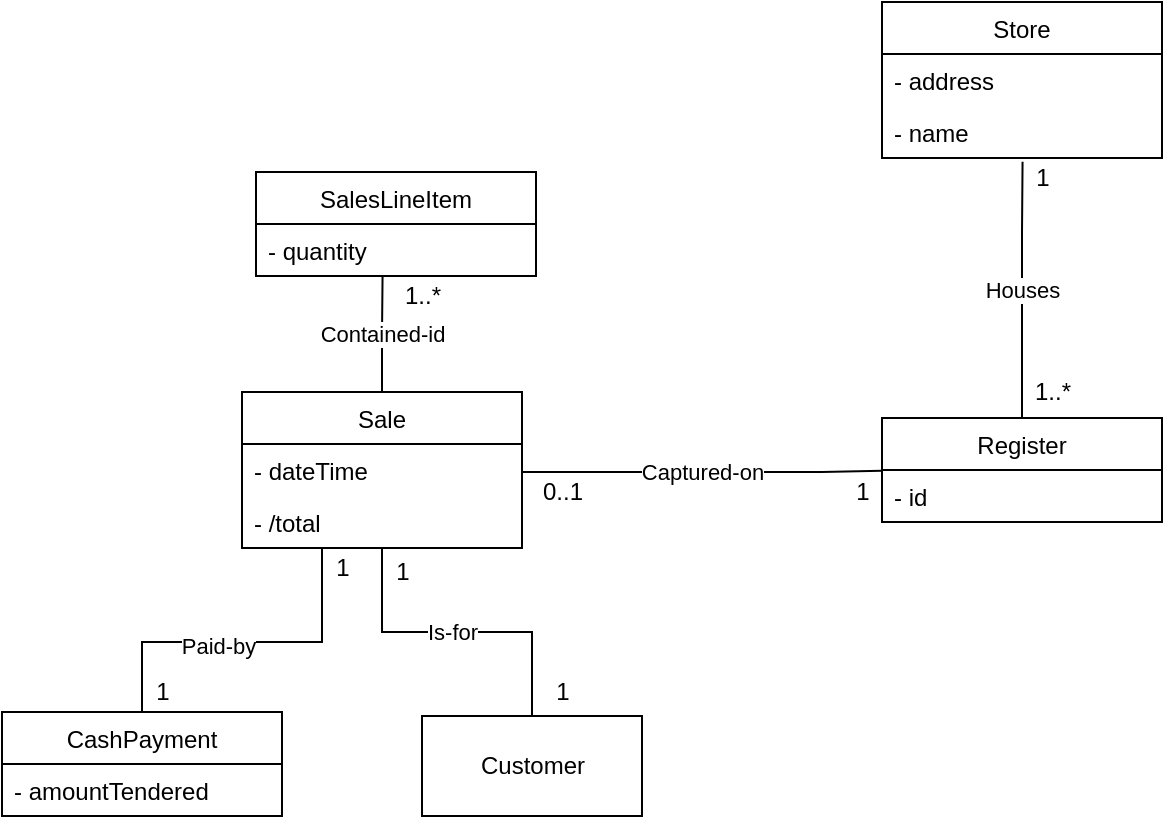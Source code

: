 <mxfile version="18.0.5" type="github">
  <diagram id="achlds9I8o8SKGrfx_QA" name="Modelo de Dominio">
    <mxGraphModel dx="864" dy="551" grid="1" gridSize="10" guides="1" tooltips="1" connect="1" arrows="1" fold="1" page="1" pageScale="1" pageWidth="827" pageHeight="1169" math="0" shadow="0">
      <root>
        <mxCell id="0" />
        <mxCell id="1" parent="0" />
        <mxCell id="lbNHKamhX4QrWtnnEHDB-1" value="SalesLineItem" style="swimlane;fontStyle=0;childLayout=stackLayout;horizontal=1;startSize=26;fillColor=none;horizontalStack=0;resizeParent=1;resizeParentMax=0;resizeLast=0;collapsible=1;marginBottom=0;" parent="1" vertex="1">
          <mxGeometry x="217" y="240" width="140" height="52" as="geometry" />
        </mxCell>
        <mxCell id="lbNHKamhX4QrWtnnEHDB-2" value="- quantity" style="text;strokeColor=none;fillColor=none;align=left;verticalAlign=top;spacingLeft=4;spacingRight=4;overflow=hidden;rotatable=0;points=[[0,0.5],[1,0.5]];portConstraint=eastwest;" parent="lbNHKamhX4QrWtnnEHDB-1" vertex="1">
          <mxGeometry y="26" width="140" height="26" as="geometry" />
        </mxCell>
        <mxCell id="lbNHKamhX4QrWtnnEHDB-9" value="Contained-id" style="edgeStyle=orthogonalEdgeStyle;rounded=0;orthogonalLoop=1;jettySize=auto;html=1;exitX=0.5;exitY=0;exitDx=0;exitDy=0;entryX=0.452;entryY=1;entryDx=0;entryDy=0;entryPerimeter=0;endArrow=none;endFill=0;" parent="1" source="lbNHKamhX4QrWtnnEHDB-5" target="lbNHKamhX4QrWtnnEHDB-2" edge="1">
          <mxGeometry relative="1" as="geometry" />
        </mxCell>
        <mxCell id="acma-vFN0LEIhaqFniBH-5" value="Captured-on" style="edgeStyle=orthogonalEdgeStyle;rounded=0;orthogonalLoop=1;jettySize=auto;html=1;entryX=0;entryY=0.013;entryDx=0;entryDy=0;entryPerimeter=0;endArrow=none;endFill=0;" parent="1" source="lbNHKamhX4QrWtnnEHDB-5" target="acma-vFN0LEIhaqFniBH-2" edge="1">
          <mxGeometry relative="1" as="geometry">
            <Array as="points">
              <mxPoint x="500" y="390" />
              <mxPoint x="500" y="390" />
            </Array>
          </mxGeometry>
        </mxCell>
        <mxCell id="lbNHKamhX4QrWtnnEHDB-5" value="Sale" style="swimlane;fontStyle=0;childLayout=stackLayout;horizontal=1;startSize=26;fillColor=none;horizontalStack=0;resizeParent=1;resizeParentMax=0;resizeLast=0;collapsible=1;marginBottom=0;" parent="1" vertex="1">
          <mxGeometry x="210" y="350" width="140" height="78" as="geometry" />
        </mxCell>
        <mxCell id="lbNHKamhX4QrWtnnEHDB-6" value="- dateTime" style="text;strokeColor=none;fillColor=none;align=left;verticalAlign=top;spacingLeft=4;spacingRight=4;overflow=hidden;rotatable=0;points=[[0,0.5],[1,0.5]];portConstraint=eastwest;" parent="lbNHKamhX4QrWtnnEHDB-5" vertex="1">
          <mxGeometry y="26" width="140" height="26" as="geometry" />
        </mxCell>
        <mxCell id="lbNHKamhX4QrWtnnEHDB-7" value="- /total" style="text;strokeColor=none;fillColor=none;align=left;verticalAlign=top;spacingLeft=4;spacingRight=4;overflow=hidden;rotatable=0;points=[[0,0.5],[1,0.5]];portConstraint=eastwest;" parent="lbNHKamhX4QrWtnnEHDB-5" vertex="1">
          <mxGeometry y="52" width="140" height="26" as="geometry" />
        </mxCell>
        <mxCell id="lbNHKamhX4QrWtnnEHDB-14" style="edgeStyle=orthogonalEdgeStyle;rounded=0;orthogonalLoop=1;jettySize=auto;html=1;exitX=0.5;exitY=0;exitDx=0;exitDy=0;endArrow=none;endFill=0;endSize=5;startArrow=none;startFill=0;" parent="1" source="lbNHKamhX4QrWtnnEHDB-10" target="lbNHKamhX4QrWtnnEHDB-7" edge="1">
          <mxGeometry relative="1" as="geometry">
            <mxPoint x="250" y="440" as="targetPoint" />
            <Array as="points">
              <mxPoint x="160" y="475" />
              <mxPoint x="250" y="475" />
            </Array>
          </mxGeometry>
        </mxCell>
        <mxCell id="lbNHKamhX4QrWtnnEHDB-15" value="Paid-by" style="edgeLabel;html=1;align=center;verticalAlign=middle;resizable=0;points=[];" parent="lbNHKamhX4QrWtnnEHDB-14" vertex="1" connectable="0">
          <mxGeometry x="0.307" y="-2" relative="1" as="geometry">
            <mxPoint x="-40" as="offset" />
          </mxGeometry>
        </mxCell>
        <mxCell id="lbNHKamhX4QrWtnnEHDB-10" value="CashPayment" style="swimlane;fontStyle=0;childLayout=stackLayout;horizontal=1;startSize=26;fillColor=none;horizontalStack=0;resizeParent=1;resizeParentMax=0;resizeLast=0;collapsible=1;marginBottom=0;" parent="1" vertex="1">
          <mxGeometry x="90" y="510" width="140" height="52" as="geometry" />
        </mxCell>
        <mxCell id="lbNHKamhX4QrWtnnEHDB-11" value="- amountTendered" style="text;strokeColor=none;fillColor=none;align=left;verticalAlign=top;spacingLeft=4;spacingRight=4;overflow=hidden;rotatable=0;points=[[0,0.5],[1,0.5]];portConstraint=eastwest;" parent="lbNHKamhX4QrWtnnEHDB-10" vertex="1">
          <mxGeometry y="26" width="140" height="26" as="geometry" />
        </mxCell>
        <mxCell id="lbNHKamhX4QrWtnnEHDB-16" value="1" style="text;html=1;align=center;verticalAlign=middle;resizable=0;points=[];autosize=1;strokeColor=none;fillColor=none;" parent="1" vertex="1">
          <mxGeometry x="250" y="428" width="20" height="20" as="geometry" />
        </mxCell>
        <mxCell id="lbNHKamhX4QrWtnnEHDB-17" value="1" style="text;html=1;align=center;verticalAlign=middle;resizable=0;points=[];autosize=1;strokeColor=none;fillColor=none;" parent="1" vertex="1">
          <mxGeometry x="160" y="490" width="20" height="20" as="geometry" />
        </mxCell>
        <mxCell id="lbNHKamhX4QrWtnnEHDB-18" value="1..*" style="text;html=1;align=center;verticalAlign=middle;resizable=0;points=[];autosize=1;strokeColor=none;fillColor=none;" parent="1" vertex="1">
          <mxGeometry x="285" y="292" width="30" height="20" as="geometry" />
        </mxCell>
        <mxCell id="lbNHKamhX4QrWtnnEHDB-22" style="rounded=0;orthogonalLoop=1;jettySize=auto;html=1;exitX=0.5;exitY=0;exitDx=0;exitDy=0;startArrow=none;startFill=0;endArrow=none;endFill=0;endSize=5;" parent="1" source="lbNHKamhX4QrWtnnEHDB-21" target="lbNHKamhX4QrWtnnEHDB-7" edge="1">
          <mxGeometry relative="1" as="geometry">
            <Array as="points">
              <mxPoint x="355" y="470" />
              <mxPoint x="280" y="470" />
            </Array>
          </mxGeometry>
        </mxCell>
        <mxCell id="lbNHKamhX4QrWtnnEHDB-23" value="Is-for" style="edgeLabel;html=1;align=center;verticalAlign=middle;resizable=0;points=[];" parent="lbNHKamhX4QrWtnnEHDB-22" vertex="1" connectable="0">
          <mxGeometry x="-0.191" y="1" relative="1" as="geometry">
            <mxPoint x="-18" y="-1" as="offset" />
          </mxGeometry>
        </mxCell>
        <mxCell id="lbNHKamhX4QrWtnnEHDB-21" value="Customer" style="html=1;" parent="1" vertex="1">
          <mxGeometry x="300" y="512" width="110" height="50" as="geometry" />
        </mxCell>
        <mxCell id="lbNHKamhX4QrWtnnEHDB-24" value="1" style="text;html=1;align=center;verticalAlign=middle;resizable=0;points=[];autosize=1;strokeColor=none;fillColor=none;" parent="1" vertex="1">
          <mxGeometry x="280" y="430" width="20" height="20" as="geometry" />
        </mxCell>
        <mxCell id="lbNHKamhX4QrWtnnEHDB-25" value="1" style="text;html=1;align=center;verticalAlign=middle;resizable=0;points=[];autosize=1;strokeColor=none;fillColor=none;" parent="1" vertex="1">
          <mxGeometry x="360" y="490" width="20" height="20" as="geometry" />
        </mxCell>
        <mxCell id="9fLlZYd4D2RIX8E6NWbn-13" value="Houses" style="edgeStyle=orthogonalEdgeStyle;rounded=0;orthogonalLoop=1;jettySize=auto;html=1;entryX=0.502;entryY=1.072;entryDx=0;entryDy=0;entryPerimeter=0;endArrow=none;endFill=0;" edge="1" parent="1" source="acma-vFN0LEIhaqFniBH-1" target="9fLlZYd4D2RIX8E6NWbn-10">
          <mxGeometry relative="1" as="geometry">
            <Array as="points">
              <mxPoint x="600" y="270" />
              <mxPoint x="600" y="270" />
            </Array>
          </mxGeometry>
        </mxCell>
        <mxCell id="acma-vFN0LEIhaqFniBH-1" value="Register" style="swimlane;fontStyle=0;childLayout=stackLayout;horizontal=1;startSize=26;fillColor=none;horizontalStack=0;resizeParent=1;resizeParentMax=0;resizeLast=0;collapsible=1;marginBottom=0;" parent="1" vertex="1">
          <mxGeometry x="530" y="363" width="140" height="52" as="geometry" />
        </mxCell>
        <mxCell id="acma-vFN0LEIhaqFniBH-2" value="- id" style="text;strokeColor=none;fillColor=none;align=left;verticalAlign=top;spacingLeft=4;spacingRight=4;overflow=hidden;rotatable=0;points=[[0,0.5],[1,0.5]];portConstraint=eastwest;" parent="acma-vFN0LEIhaqFniBH-1" vertex="1">
          <mxGeometry y="26" width="140" height="26" as="geometry" />
        </mxCell>
        <mxCell id="acma-vFN0LEIhaqFniBH-6" value="1" style="text;html=1;align=center;verticalAlign=middle;resizable=0;points=[];autosize=1;strokeColor=none;fillColor=none;" parent="1" vertex="1">
          <mxGeometry x="510" y="390" width="20" height="20" as="geometry" />
        </mxCell>
        <mxCell id="acma-vFN0LEIhaqFniBH-7" value="0..1" style="text;html=1;align=center;verticalAlign=middle;resizable=0;points=[];autosize=1;strokeColor=none;fillColor=none;" parent="1" vertex="1">
          <mxGeometry x="350" y="390" width="40" height="20" as="geometry" />
        </mxCell>
        <mxCell id="9fLlZYd4D2RIX8E6NWbn-7" value="Store" style="swimlane;fontStyle=0;childLayout=stackLayout;horizontal=1;startSize=26;fillColor=none;horizontalStack=0;resizeParent=1;resizeParentMax=0;resizeLast=0;collapsible=1;marginBottom=0;" vertex="1" parent="1">
          <mxGeometry x="530" y="155" width="140" height="78" as="geometry" />
        </mxCell>
        <mxCell id="9fLlZYd4D2RIX8E6NWbn-8" value="- address" style="text;strokeColor=none;fillColor=none;align=left;verticalAlign=top;spacingLeft=4;spacingRight=4;overflow=hidden;rotatable=0;points=[[0,0.5],[1,0.5]];portConstraint=eastwest;" vertex="1" parent="9fLlZYd4D2RIX8E6NWbn-7">
          <mxGeometry y="26" width="140" height="26" as="geometry" />
        </mxCell>
        <mxCell id="9fLlZYd4D2RIX8E6NWbn-10" value="- name" style="text;strokeColor=none;fillColor=none;align=left;verticalAlign=top;spacingLeft=4;spacingRight=4;overflow=hidden;rotatable=0;points=[[0,0.5],[1,0.5]];portConstraint=eastwest;" vertex="1" parent="9fLlZYd4D2RIX8E6NWbn-7">
          <mxGeometry y="52" width="140" height="26" as="geometry" />
        </mxCell>
        <mxCell id="9fLlZYd4D2RIX8E6NWbn-14" value="1" style="text;html=1;align=center;verticalAlign=middle;resizable=0;points=[];autosize=1;strokeColor=none;fillColor=none;" vertex="1" parent="1">
          <mxGeometry x="600" y="233" width="20" height="20" as="geometry" />
        </mxCell>
        <mxCell id="9fLlZYd4D2RIX8E6NWbn-15" value="1..*" style="text;html=1;align=center;verticalAlign=middle;resizable=0;points=[];autosize=1;strokeColor=none;fillColor=none;" vertex="1" parent="1">
          <mxGeometry x="600" y="340" width="30" height="20" as="geometry" />
        </mxCell>
      </root>
    </mxGraphModel>
  </diagram>
</mxfile>
